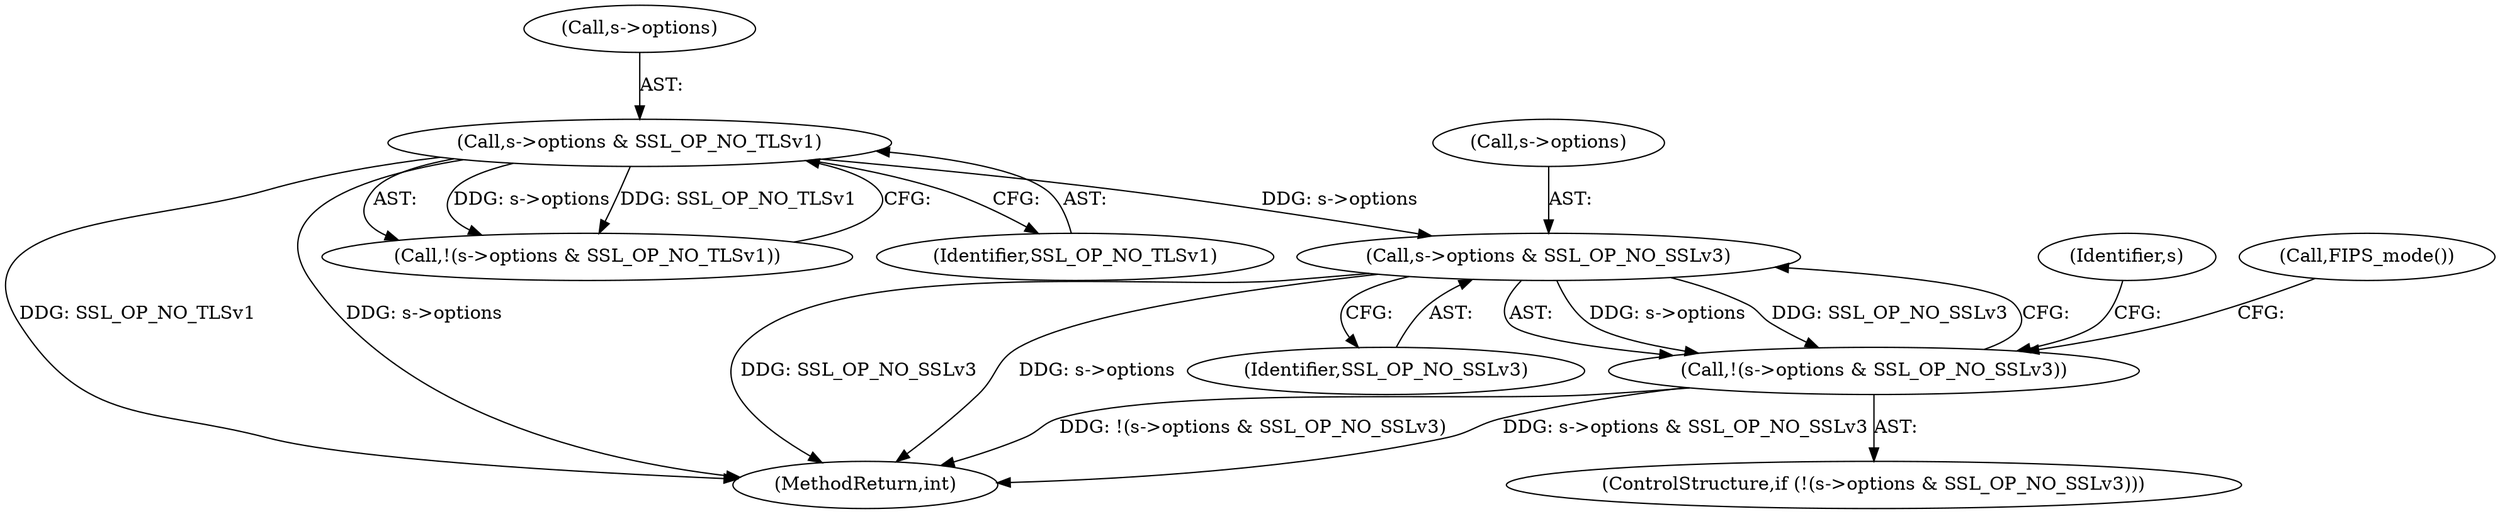 digraph "0_openssl_b82924741b4bd590da890619be671f4635e46c2b@pointer" {
"1000482" [label="(Call,s->options & SSL_OP_NO_SSLv3)"];
"1000465" [label="(Call,s->options & SSL_OP_NO_TLSv1)"];
"1000481" [label="(Call,!(s->options & SSL_OP_NO_SSLv3))"];
"1000483" [label="(Call,s->options)"];
"1000465" [label="(Call,s->options & SSL_OP_NO_TLSv1)"];
"1000482" [label="(Call,s->options & SSL_OP_NO_SSLv3)"];
"1001102" [label="(MethodReturn,int)"];
"1000486" [label="(Identifier,SSL_OP_NO_SSLv3)"];
"1000464" [label="(Call,!(s->options & SSL_OP_NO_TLSv1))"];
"1000490" [label="(Identifier,s)"];
"1000469" [label="(Identifier,SSL_OP_NO_TLSv1)"];
"1000481" [label="(Call,!(s->options & SSL_OP_NO_SSLv3))"];
"1000590" [label="(Call,FIPS_mode())"];
"1000480" [label="(ControlStructure,if (!(s->options & SSL_OP_NO_SSLv3)))"];
"1000466" [label="(Call,s->options)"];
"1000482" -> "1000481"  [label="AST: "];
"1000482" -> "1000486"  [label="CFG: "];
"1000483" -> "1000482"  [label="AST: "];
"1000486" -> "1000482"  [label="AST: "];
"1000481" -> "1000482"  [label="CFG: "];
"1000482" -> "1001102"  [label="DDG: SSL_OP_NO_SSLv3"];
"1000482" -> "1001102"  [label="DDG: s->options"];
"1000482" -> "1000481"  [label="DDG: s->options"];
"1000482" -> "1000481"  [label="DDG: SSL_OP_NO_SSLv3"];
"1000465" -> "1000482"  [label="DDG: s->options"];
"1000465" -> "1000464"  [label="AST: "];
"1000465" -> "1000469"  [label="CFG: "];
"1000466" -> "1000465"  [label="AST: "];
"1000469" -> "1000465"  [label="AST: "];
"1000464" -> "1000465"  [label="CFG: "];
"1000465" -> "1001102"  [label="DDG: SSL_OP_NO_TLSv1"];
"1000465" -> "1001102"  [label="DDG: s->options"];
"1000465" -> "1000464"  [label="DDG: s->options"];
"1000465" -> "1000464"  [label="DDG: SSL_OP_NO_TLSv1"];
"1000481" -> "1000480"  [label="AST: "];
"1000490" -> "1000481"  [label="CFG: "];
"1000590" -> "1000481"  [label="CFG: "];
"1000481" -> "1001102"  [label="DDG: !(s->options & SSL_OP_NO_SSLv3)"];
"1000481" -> "1001102"  [label="DDG: s->options & SSL_OP_NO_SSLv3"];
}
